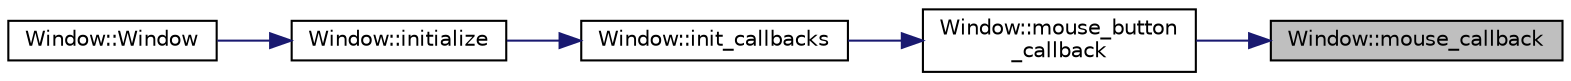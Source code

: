digraph "Window::mouse_callback"
{
 // INTERACTIVE_SVG=YES
 // LATEX_PDF_SIZE
  bgcolor="transparent";
  edge [fontname="Helvetica",fontsize="10",labelfontname="Helvetica",labelfontsize="10"];
  node [fontname="Helvetica",fontsize="10",shape=record];
  rankdir="RL";
  Node1 [label="Window::mouse_callback",height=0.2,width=0.4,color="black", fillcolor="grey75", style="filled", fontcolor="black",tooltip=" "];
  Node1 -> Node2 [dir="back",color="midnightblue",fontsize="10",style="solid"];
  Node2 [label="Window::mouse_button\l_callback",height=0.2,width=0.4,color="black",URL="$d9/dbf/class_window.html#ad8c5512dd0fa97c97dc0439b86db10c4",tooltip=" "];
  Node2 -> Node3 [dir="back",color="midnightblue",fontsize="10",style="solid"];
  Node3 [label="Window::init_callbacks",height=0.2,width=0.4,color="black",URL="$d9/dbf/class_window.html#ab9cd23eafdebb7ae204005f4f8cd823d",tooltip=" "];
  Node3 -> Node4 [dir="back",color="midnightblue",fontsize="10",style="solid"];
  Node4 [label="Window::initialize",height=0.2,width=0.4,color="black",URL="$d9/dbf/class_window.html#af41be4bbed0829ef1c92dfb2c172cd1f",tooltip=" "];
  Node4 -> Node5 [dir="back",color="midnightblue",fontsize="10",style="solid"];
  Node5 [label="Window::Window",height=0.2,width=0.4,color="black",URL="$d9/dbf/class_window.html#a74e6087da23d3c24e9fac0245e5ec92c",tooltip=" "];
}
